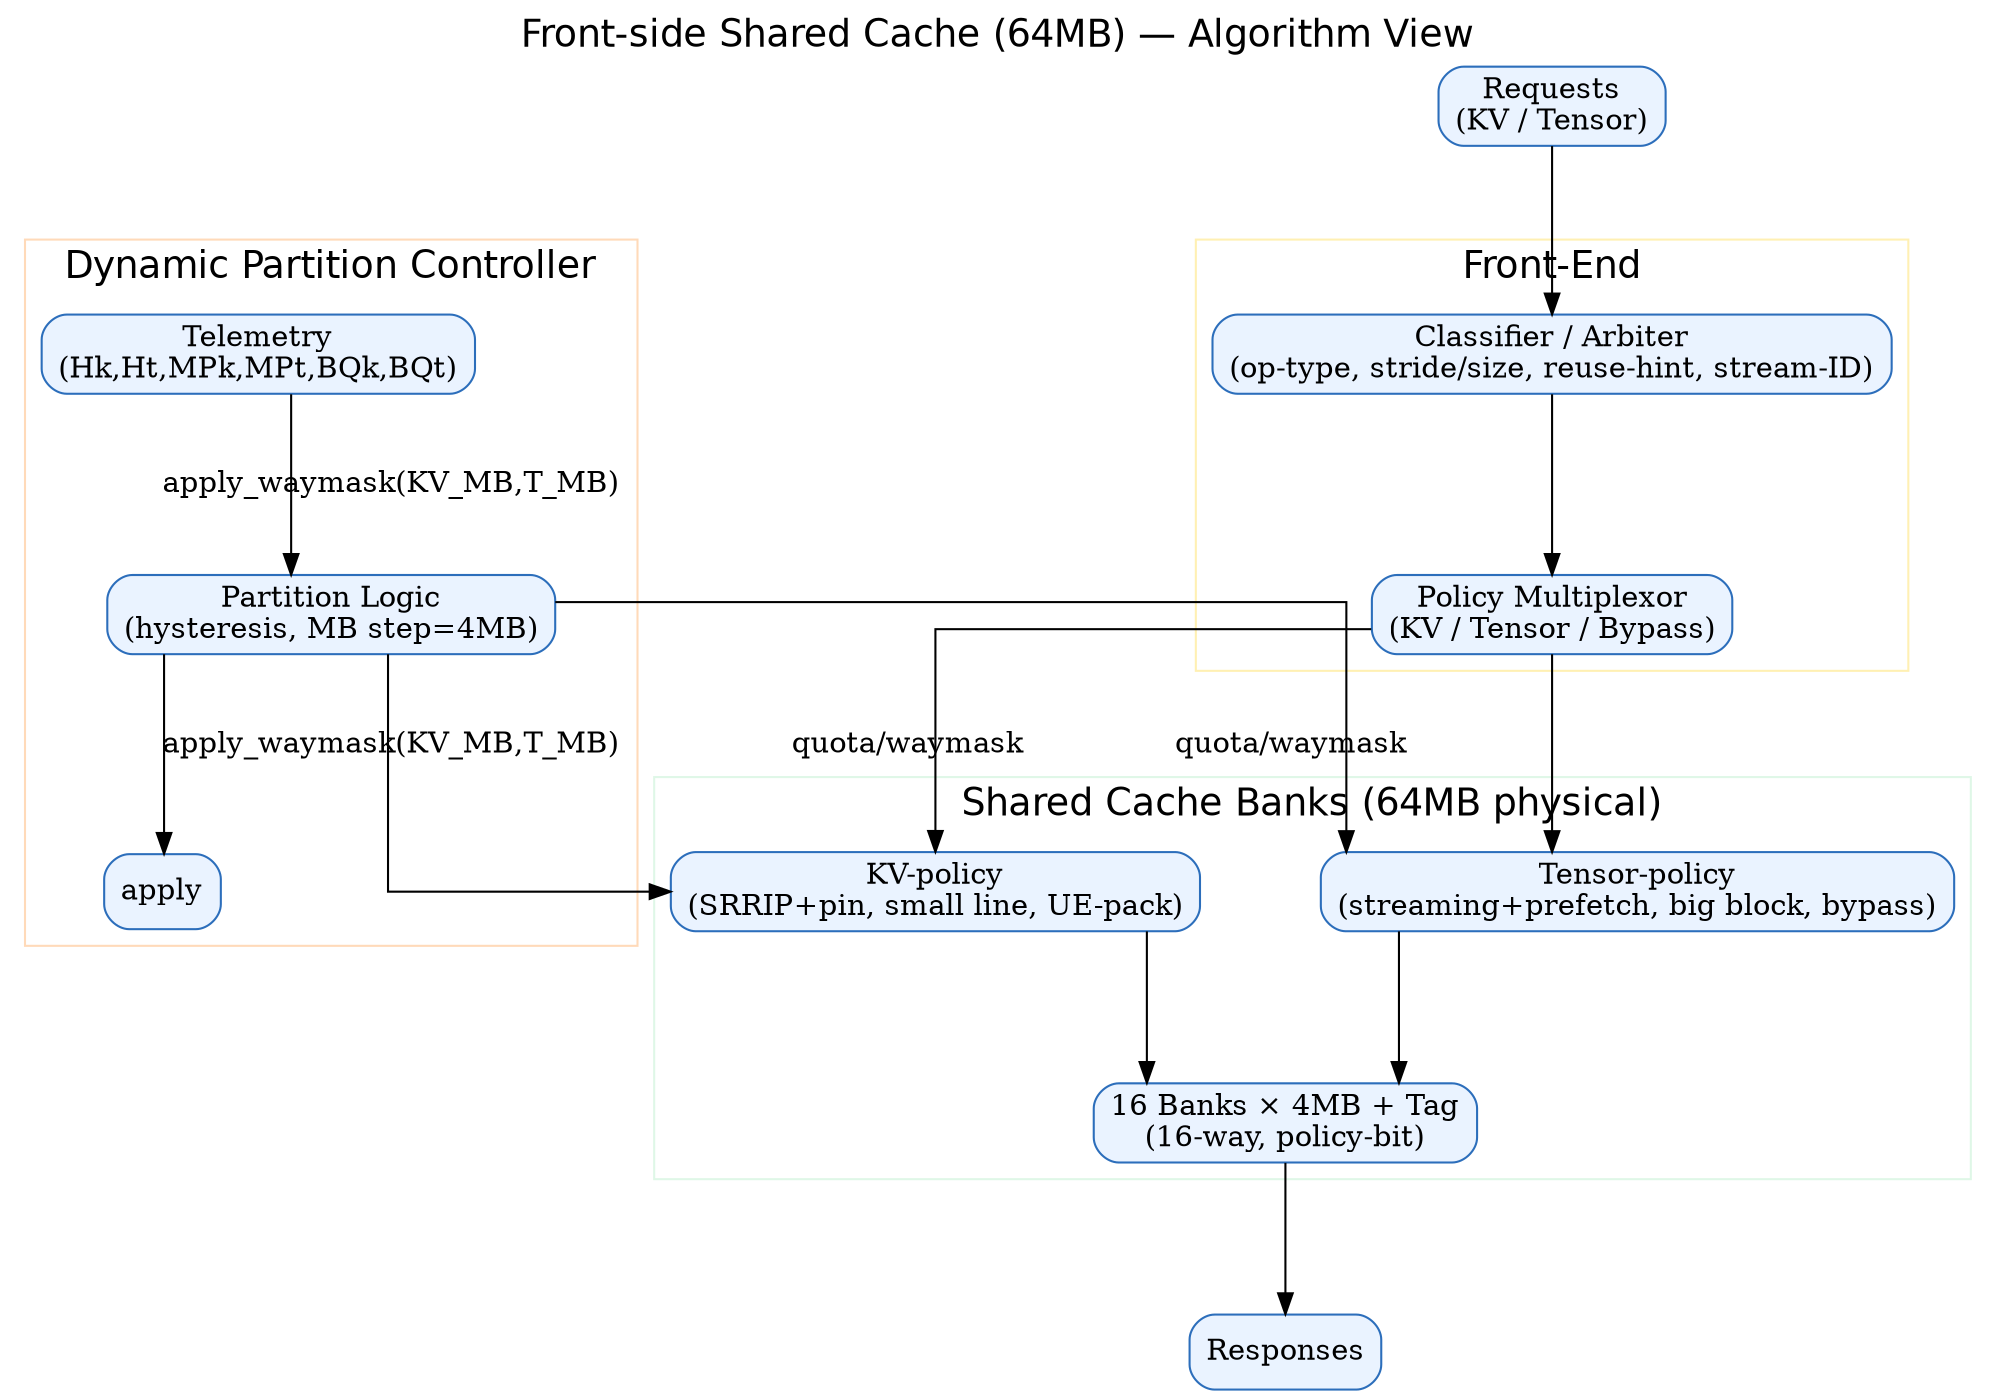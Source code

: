digraph CACHE_ALGO_V021 {
  label="Front-side Shared Cache (64MB) — Algorithm View"; labelloc="t"; fontsize=18;
  rankdir=TB; splines=ortho; nodesep=0.8; ranksep=1.0; fontname="Helvetica";
  node[shape=box,style="rounded,filled",fillcolor="#EAF3FF",color="#2C6EBB"];

  subgraph cluster_fe { label="Front-End"; color="#FFF0B3";
    fe[label="Classifier / Arbiter\n(op-type, stride/size, reuse-hint, stream-ID)"];
    mux[label="Policy Multiplexor\n(KV / Tensor / Bypass)"];
    fe -> mux;
  }

  subgraph cluster_part { label="Dynamic Partition Controller"; color="#FFDAB9";
    tele[label="Telemetry\n(Hk,Ht,MPk,MPt,BQk,BQt)"];
    ctrl[label="Partition Logic\n(hysteresis, MB step=4MB)"];
    tele -> ctrl -> apply[label="apply_waymask(KV_MB,T_MB)"];
  }

  subgraph cluster_cache { label="Shared Cache Banks (64MB physical)"; color="#DFF7E7";
    kvp[label="KV-policy\n(SRRIP+pin, small line, UE-pack)"];
    tcp[label="Tensor-policy\n(streaming+prefetch, big block, bypass)"];
    banks[label="16 Banks × 4MB + Tag\n(16-way, policy-bit)"];
    kvp -> banks; tcp -> banks;
  }

  front[label="Requests\n(KV / Tensor)"]; sink[label="Responses"];

  front -> fe;
  mux -> {kvp tcp};
  banks -> sink;

  ctrl -> kvp [label="quota/waymask"];
  ctrl -> tcp [label="quota/waymask"];
}